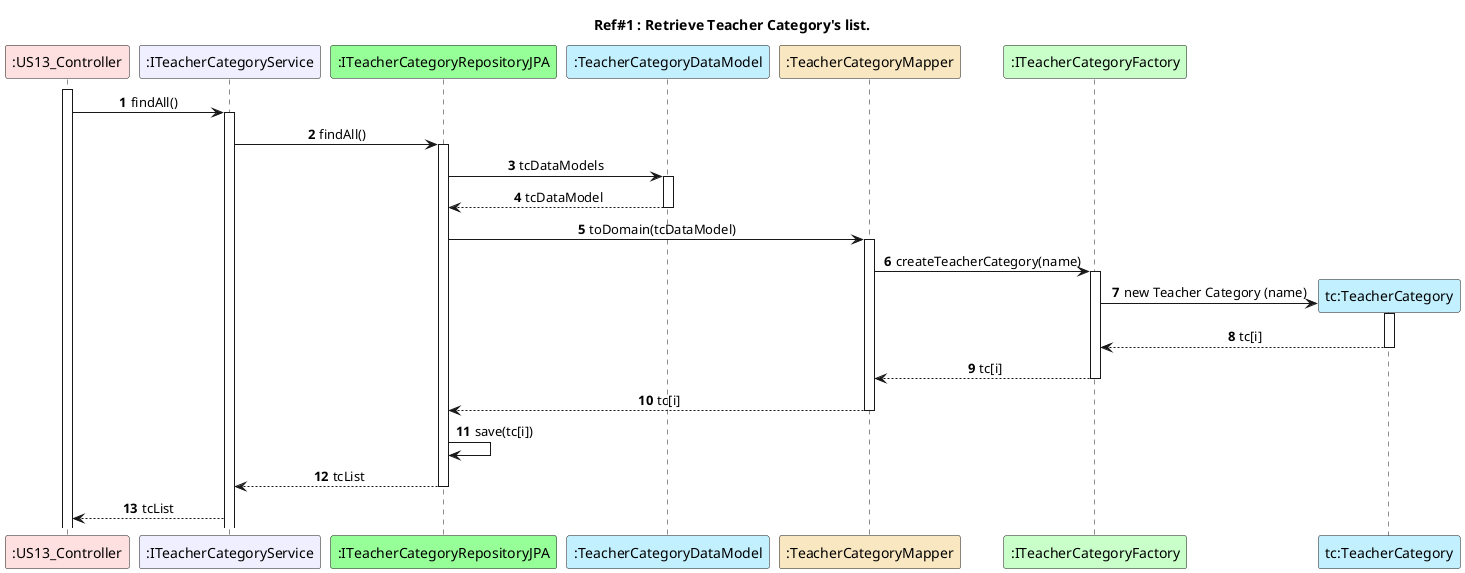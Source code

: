 @startuml
title Ref#1 : Retrieve Teacher Category's list.
skinparam sequenceMessageAlign center
autonumber

participant ":US13_Controller" as controller #implementation
participant ":ITeacherCategoryService" as ItcService #motivation
participant ":ITeacherCategoryRepositoryJPA" as ItcRepoJPA #physical
participant ":TeacherCategoryDataModel" as tcDataModel #application
participant ":TeacherCategoryMapper" as tcMapper #strategy
participant ":ITeacherCategoryFactory" as ItcFactory #technology
participant "tc:TeacherCategory" as tc #application



activate controller
controller -> ItcService : findAll()
activate ItcService
ItcService -> ItcRepoJPA : findAll()
activate ItcRepoJPA
ItcRepoJPA -> tcDataModel : tcDataModels
activate tcDataModel
tcDataModel --> ItcRepoJPA : tcDataModel
deactivate tcDataModel
ItcRepoJPA -> tcMapper : toDomain(tcDataModel)
activate tcMapper
tcMapper -> ItcFactory : createTeacherCategory(name)
activate ItcFactory
ItcFactory -> tc** : new Teacher Category (name)
activate tc
tc --> ItcFactory : tc[i]
deactivate tc
ItcFactory --> tcMapper : tc[i]
deactivate ItcFactory
tcMapper --> ItcRepoJPA : tc[i]
deactivate tcMapper
ItcRepoJPA -> ItcRepoJPA : save(tc[i])
ItcRepoJPA --> ItcService : tcList
deactivate ItcRepoJPA
ItcService --> controller : tcList
@enduml